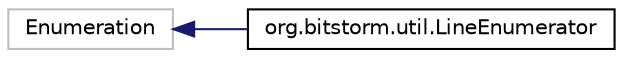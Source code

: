 digraph "Graphical Class Hierarchy"
{
  edge [fontname="Helvetica",fontsize="10",labelfontname="Helvetica",labelfontsize="10"];
  node [fontname="Helvetica",fontsize="10",shape=record];
  rankdir="LR";
  Node1 [label="Enumeration",height=0.2,width=0.4,color="grey75", fillcolor="white", style="filled"];
  Node1 -> Node2 [dir="back",color="midnightblue",fontsize="10",style="solid",fontname="Helvetica"];
  Node2 [label="org.bitstorm.util.LineEnumerator",height=0.2,width=0.4,color="black", fillcolor="white", style="filled",URL="$classorg_1_1bitstorm_1_1util_1_1LineEnumerator.html"];
}
